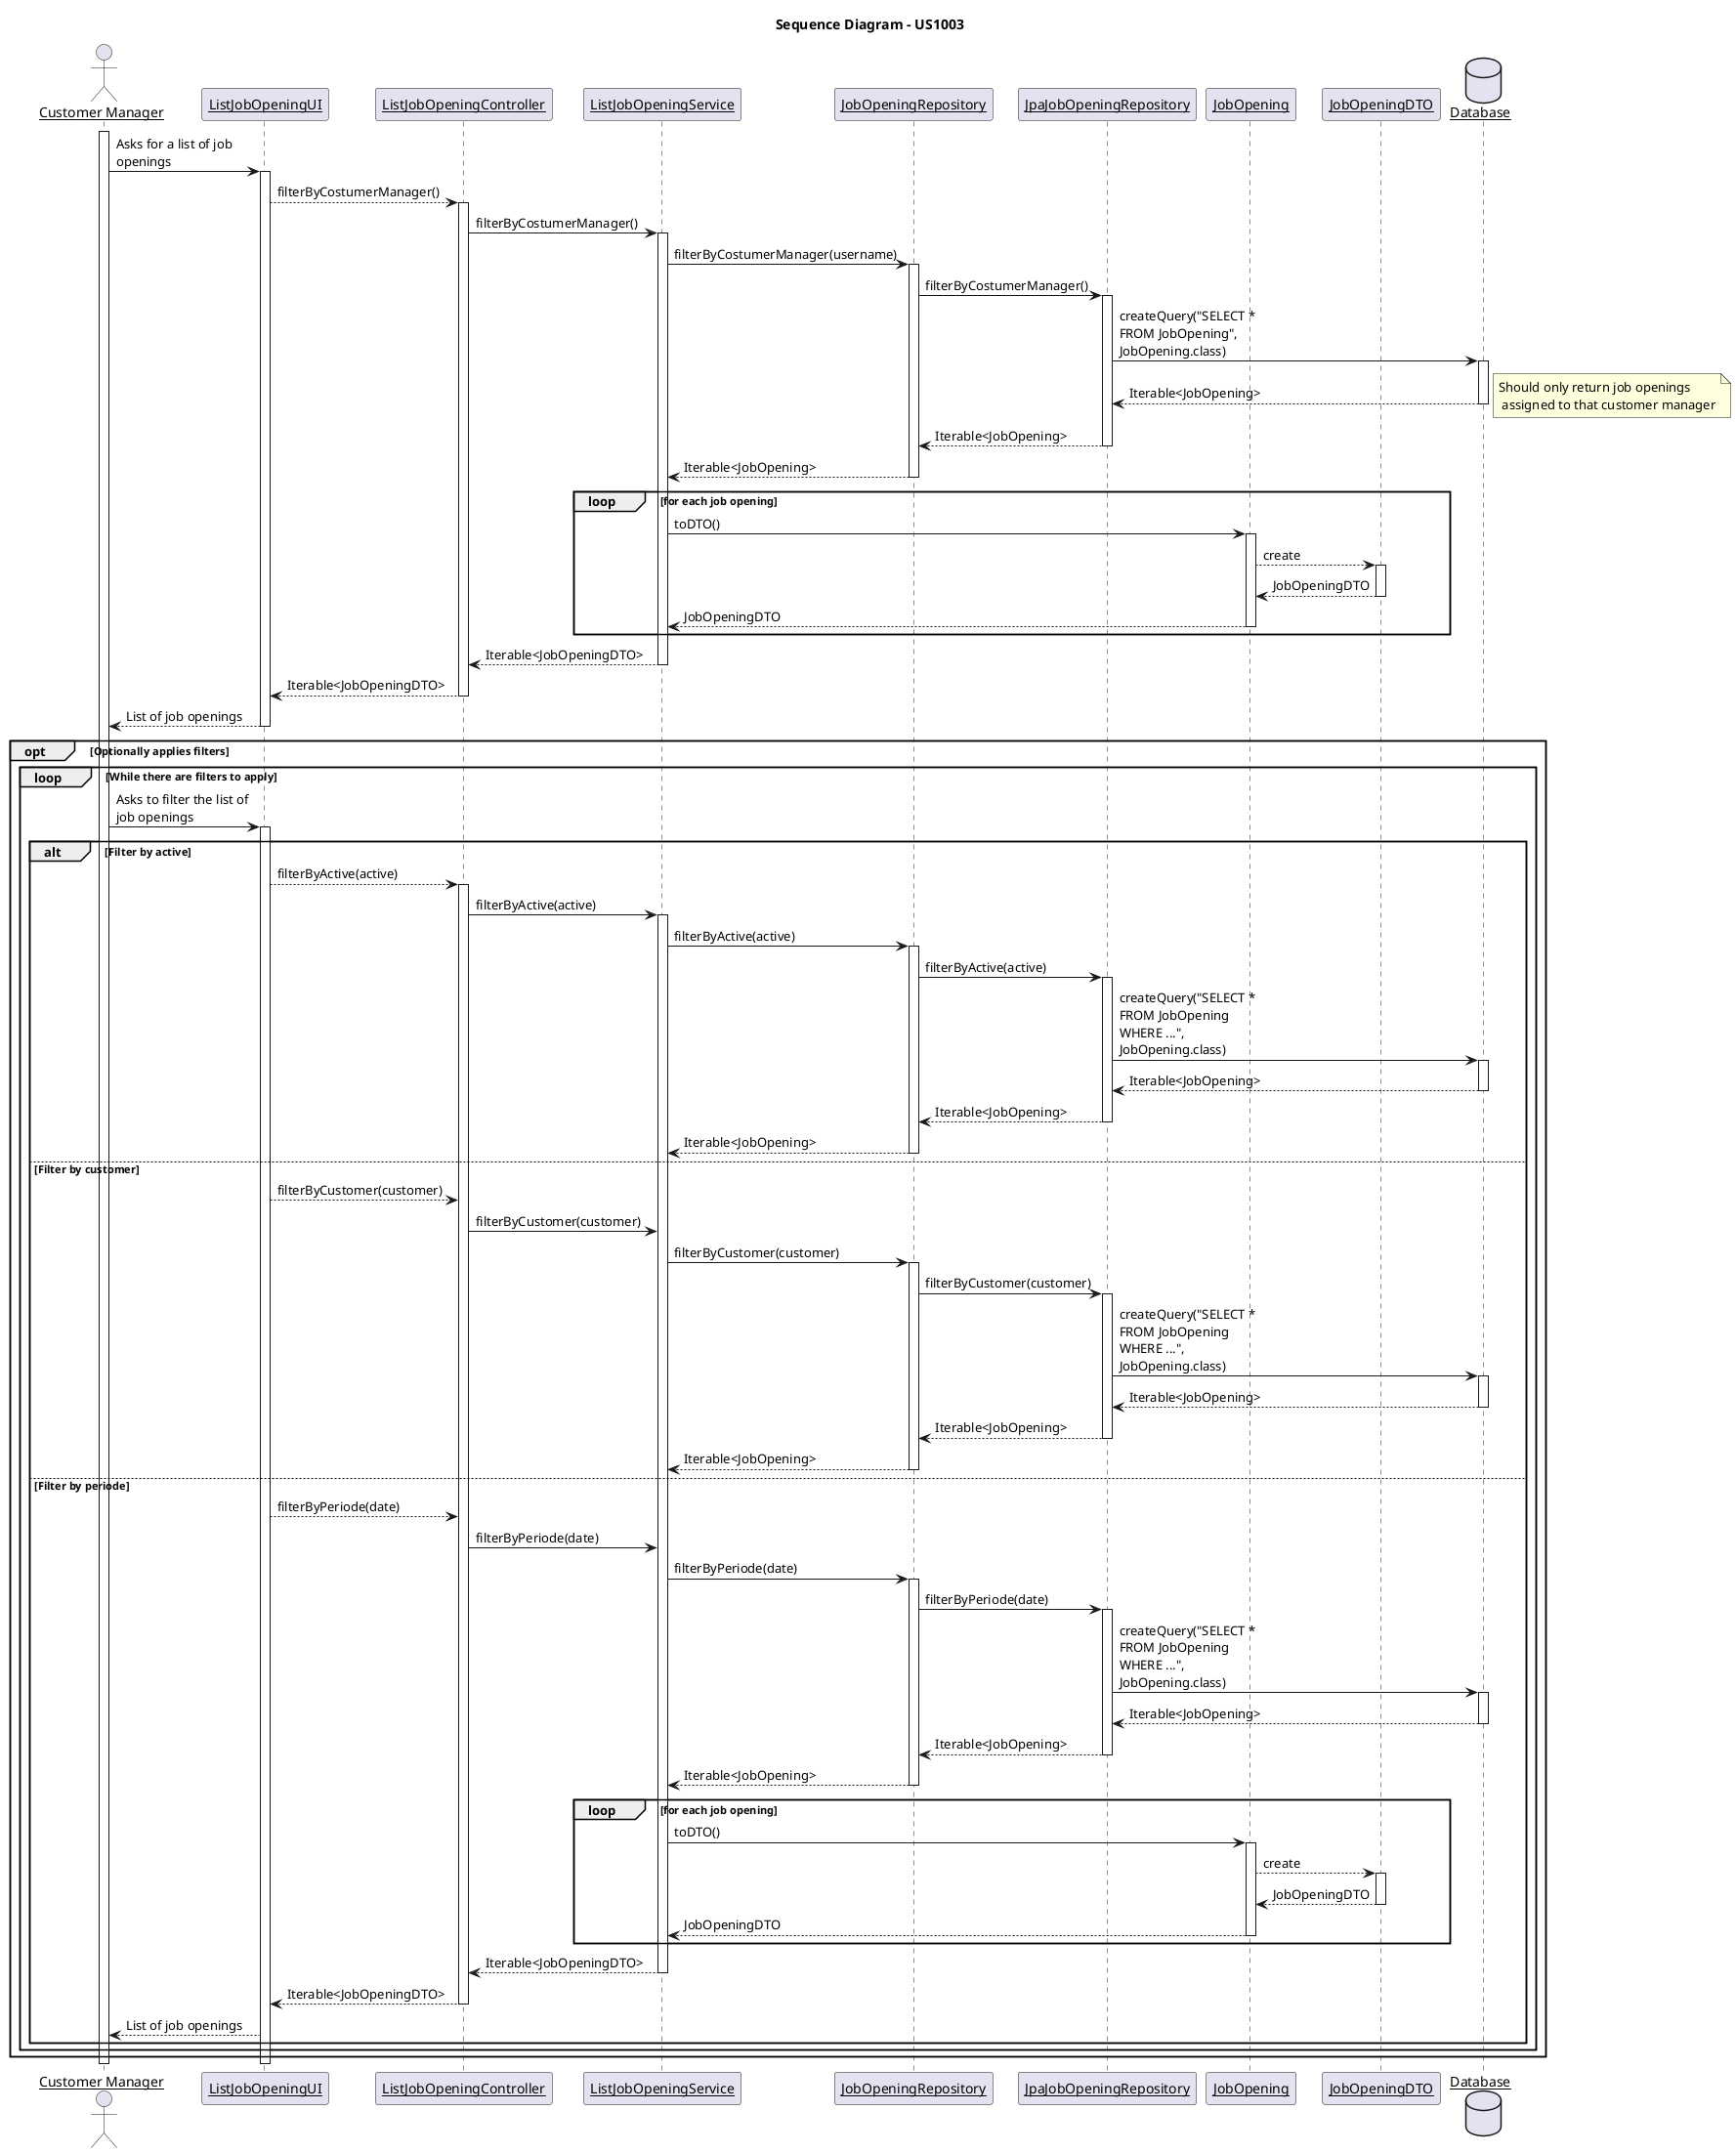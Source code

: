 @startuml SD-US1003

title Sequence Diagram - US1003

skinparam linetype ortho
skinparam maxmessagesize 150
skinparam sequenceParticipant underline

actor "Customer Manager" as customerManager

participant "ListJobOpeningUI" as UI
participant "ListJobOpeningController" as ListJobOpeningController
participant "ListJobOpeningService" as JobOpeningService
participant "JobOpeningRepository" as JobOpeningRepository
participant "JpaJobOpeningRepository" as JpaJobOpeningRepository
participant "JobOpening" as JobOpening
participant "JobOpeningDTO" as JobOpeningDTO
database "Database" as DB

activate customerManager

customerManager -> UI: Asks for a list of job openings

activate UI
    UI --> ListJobOpeningController: filterByCostumerManager()
    activate ListJobOpeningController
        ListJobOpeningController -> JobOpeningService: filterByCostumerManager()
        activate JobOpeningService
            JobOpeningService -> JobOpeningRepository: filterByCostumerManager(username)
            activate JobOpeningRepository
                JobOpeningRepository -> JpaJobOpeningRepository: filterByCostumerManager()
                activate JpaJobOpeningRepository
                    JpaJobOpeningRepository -> DB: createQuery("SELECT * FROM JobOpening", JobOpening.class)
                    activate DB
                        DB --> JpaJobOpeningRepository: Iterable<JobOpening>
                        note right: Should only return job openings\n assigned to that customer manager
                    deactivate DB
                    JobOpeningRepository <-- JpaJobOpeningRepository: Iterable<JobOpening>
                deactivate JpaJobOpeningRepository
                JobOpeningService <-- JobOpeningRepository: Iterable<JobOpening>
                deactivate JobOpeningRepository
                loop for each job opening
                    JobOpeningService -> JobOpening: toDTO()
                    activate JobOpening
                        JobOpening --> JobOpeningDTO: create
                        activate JobOpeningDTO
                        JobOpening <-- JobOpeningDTO: JobOpeningDTO
                        deactivate JobOpeningDTO
                        JobOpeningService <-- JobOpening: JobOpeningDTO
                    deactivate JobOpening
                end
            deactivate JobOpeningRepository
            ListJobOpeningController <-- JobOpeningService: Iterable<JobOpeningDTO>
        deactivate JobOpeningService
        ListJobOpeningController --> UI: Iterable<JobOpeningDTO>
    deactivate ListJobOpeningController
    UI --> customerManager: List of job openings
deactivate UI

opt Optionally applies filters
    loop While there are filters to apply
        customerManager -> UI : Asks to filter the list of job openings
        activate UI
        alt Filter by active
            UI --> ListJobOpeningController : filterByActive(active)
            activate ListJobOpeningController
                ListJobOpeningController -> JobOpeningService : filterByActive(active)
                activate JobOpeningService
                    JobOpeningService -> JobOpeningRepository : filterByActive(active)
                    activate JobOpeningRepository
                        JobOpeningRepository -> JpaJobOpeningRepository : filterByActive(active)
                        activate JpaJobOpeningRepository
                            JpaJobOpeningRepository -> DB : createQuery("SELECT * FROM JobOpening WHERE ...", JobOpening.class)
                            activate DB
                                DB --> JpaJobOpeningRepository : Iterable<JobOpening>
                            deactivate DB
                            JobOpeningRepository <-- JpaJobOpeningRepository : Iterable<JobOpening>
                        deactivate JpaJobOpeningRepository
                        JobOpeningService <-- JobOpeningRepository : Iterable<JobOpening>
                    deactivate JobOpeningRepository
        else Filter by customer
            UI --> ListJobOpeningController : filterByCustomer(customer)
                ListJobOpeningController -> JobOpeningService : filterByCustomer(customer)
                    JobOpeningService -> JobOpeningRepository : filterByCustomer(customer)
                    activate JobOpeningRepository
                        JobOpeningRepository -> JpaJobOpeningRepository : filterByCustomer(customer)
                        activate JpaJobOpeningRepository
                            JpaJobOpeningRepository -> DB : createQuery("SELECT * FROM JobOpening WHERE ...", JobOpening.class)
                            activate DB
                                DB --> JpaJobOpeningRepository : Iterable<JobOpening>
                            deactivate DB
                            JobOpeningRepository <-- JpaJobOpeningRepository : Iterable<JobOpening>
                        deactivate JpaJobOpeningRepository
                        JobOpeningService <-- JobOpeningRepository : Iterable<JobOpening>
                    deactivate JobOpeningRepository
        else Filter by periode
            UI --> ListJobOpeningController : filterByPeriode(date)
                ListJobOpeningController -> JobOpeningService : filterByPeriode(date)
                    JobOpeningService -> JobOpeningRepository : filterByPeriode(date)
                    activate JobOpeningRepository
                        JobOpeningRepository -> JpaJobOpeningRepository : filterByPeriode(date)
                        activate JpaJobOpeningRepository
                            JpaJobOpeningRepository -> DB : createQuery("SELECT * FROM JobOpening WHERE ...", JobOpening.class)
                            activate DB
                                DB --> JpaJobOpeningRepository : Iterable<JobOpening>
                            deactivate DB
                            JobOpeningRepository <-- JpaJobOpeningRepository : Iterable<JobOpening>
                        deactivate JpaJobOpeningRepository
                        JobOpeningService <-- JobOpeningRepository : Iterable<JobOpening>
                    deactivate JobOpeningRepository
                    loop for each job opening
                        JobOpeningService -> JobOpening : toDTO()
                        activate JobOpening
                            JobOpening --> JobOpeningDTO : create
                            activate JobOpeningDTO
                            JobOpening <-- JobOpeningDTO : JobOpeningDTO
                            deactivate JobOpeningDTO
                            JobOpeningService <-- JobOpening : JobOpeningDTO
                        deactivate JobOpening
                    end
                deactivate JobOpeningRepository
                ListJobOpeningController <-- JobOpeningService : Iterable<JobOpeningDTO>
            deactivate JobOpeningService
            ListJobOpeningController --> UI : Iterable<JobOpeningDTO>
        deactivate ListJobOpeningController
        UI --> customerManager : List of job openings
        end
    end
end
deactivate UI

deactivate customerManager

@enduml